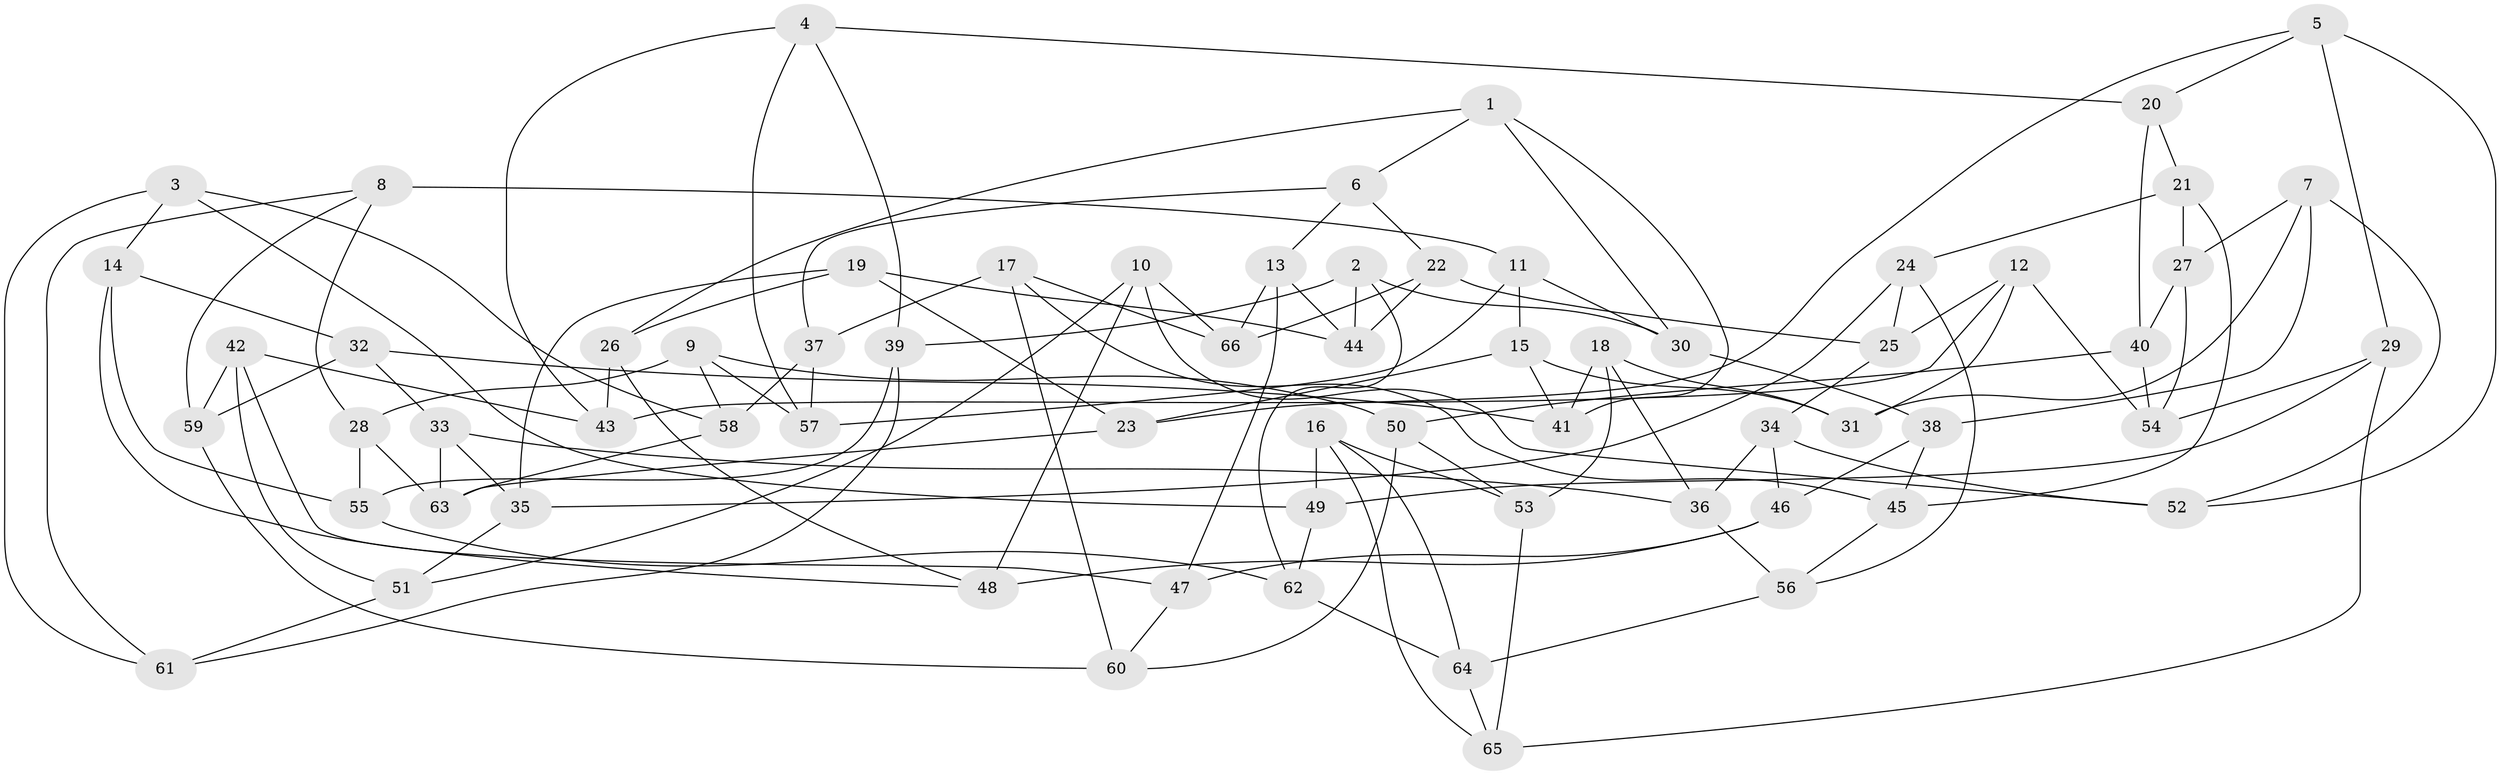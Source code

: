 // Generated by graph-tools (version 1.1) at 2025/16/03/09/25 04:16:21]
// undirected, 66 vertices, 132 edges
graph export_dot {
graph [start="1"]
  node [color=gray90,style=filled];
  1;
  2;
  3;
  4;
  5;
  6;
  7;
  8;
  9;
  10;
  11;
  12;
  13;
  14;
  15;
  16;
  17;
  18;
  19;
  20;
  21;
  22;
  23;
  24;
  25;
  26;
  27;
  28;
  29;
  30;
  31;
  32;
  33;
  34;
  35;
  36;
  37;
  38;
  39;
  40;
  41;
  42;
  43;
  44;
  45;
  46;
  47;
  48;
  49;
  50;
  51;
  52;
  53;
  54;
  55;
  56;
  57;
  58;
  59;
  60;
  61;
  62;
  63;
  64;
  65;
  66;
  1 -- 41;
  1 -- 26;
  1 -- 30;
  1 -- 6;
  2 -- 44;
  2 -- 62;
  2 -- 30;
  2 -- 39;
  3 -- 49;
  3 -- 61;
  3 -- 58;
  3 -- 14;
  4 -- 39;
  4 -- 57;
  4 -- 43;
  4 -- 20;
  5 -- 52;
  5 -- 29;
  5 -- 23;
  5 -- 20;
  6 -- 22;
  6 -- 13;
  6 -- 37;
  7 -- 31;
  7 -- 27;
  7 -- 52;
  7 -- 38;
  8 -- 11;
  8 -- 59;
  8 -- 61;
  8 -- 28;
  9 -- 57;
  9 -- 58;
  9 -- 50;
  9 -- 28;
  10 -- 48;
  10 -- 52;
  10 -- 51;
  10 -- 66;
  11 -- 15;
  11 -- 30;
  11 -- 57;
  12 -- 54;
  12 -- 43;
  12 -- 31;
  12 -- 25;
  13 -- 66;
  13 -- 47;
  13 -- 44;
  14 -- 32;
  14 -- 55;
  14 -- 48;
  15 -- 31;
  15 -- 23;
  15 -- 41;
  16 -- 65;
  16 -- 53;
  16 -- 49;
  16 -- 64;
  17 -- 66;
  17 -- 37;
  17 -- 60;
  17 -- 45;
  18 -- 53;
  18 -- 41;
  18 -- 31;
  18 -- 36;
  19 -- 23;
  19 -- 26;
  19 -- 35;
  19 -- 44;
  20 -- 21;
  20 -- 40;
  21 -- 27;
  21 -- 24;
  21 -- 45;
  22 -- 44;
  22 -- 25;
  22 -- 66;
  23 -- 63;
  24 -- 35;
  24 -- 56;
  24 -- 25;
  25 -- 34;
  26 -- 48;
  26 -- 43;
  27 -- 54;
  27 -- 40;
  28 -- 55;
  28 -- 63;
  29 -- 65;
  29 -- 49;
  29 -- 54;
  30 -- 38;
  32 -- 59;
  32 -- 33;
  32 -- 41;
  33 -- 35;
  33 -- 63;
  33 -- 36;
  34 -- 46;
  34 -- 52;
  34 -- 36;
  35 -- 51;
  36 -- 56;
  37 -- 57;
  37 -- 58;
  38 -- 46;
  38 -- 45;
  39 -- 55;
  39 -- 61;
  40 -- 50;
  40 -- 54;
  42 -- 47;
  42 -- 51;
  42 -- 43;
  42 -- 59;
  45 -- 56;
  46 -- 48;
  46 -- 47;
  47 -- 60;
  49 -- 62;
  50 -- 60;
  50 -- 53;
  51 -- 61;
  53 -- 65;
  55 -- 62;
  56 -- 64;
  58 -- 63;
  59 -- 60;
  62 -- 64;
  64 -- 65;
}

